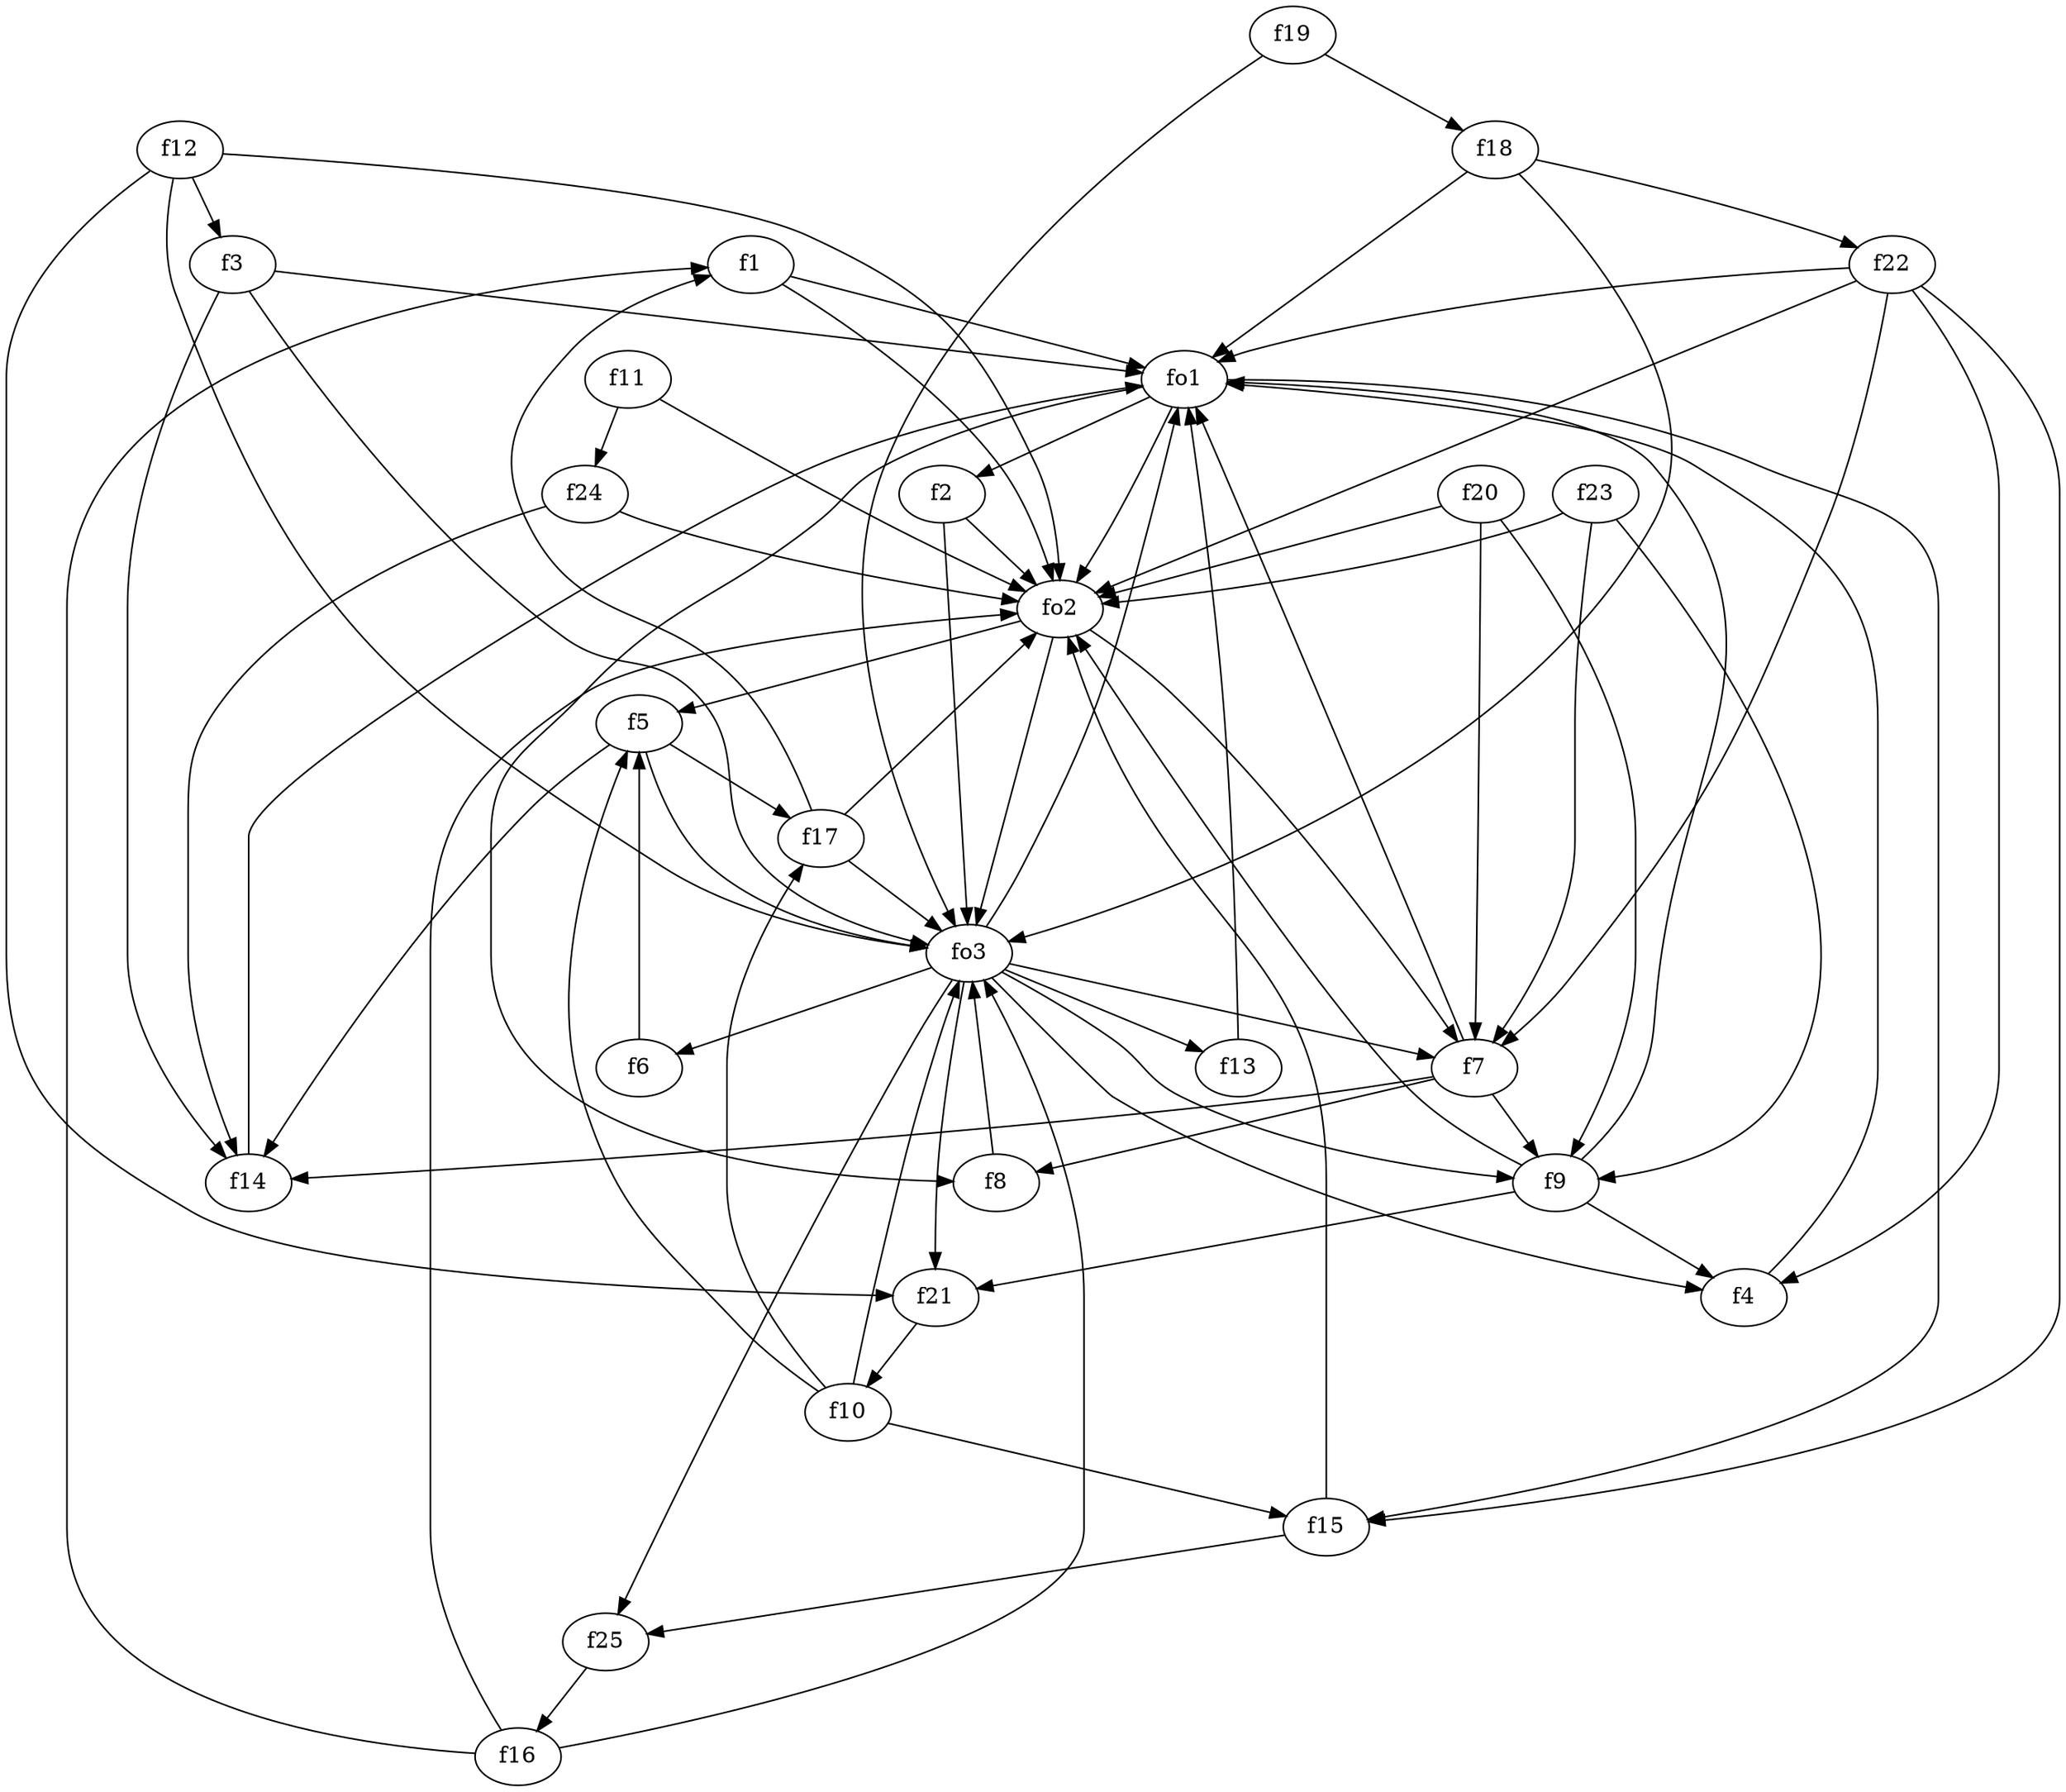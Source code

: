 strict digraph  {
f1;
f2;
f3;
f4;
f5;
f6;
f7;
f8;
f9;
f10;
f11;
f12;
f13;
f14;
f15;
f16;
f17;
f18;
f19;
f20;
f21;
f22;
f23;
f24;
f25;
fo1;
fo2;
fo3;
f1 -> fo1  [weight=2];
f1 -> fo2  [weight=2];
f2 -> fo2  [weight=2];
f2 -> fo3  [weight=2];
f3 -> f14  [weight=2];
f3 -> fo1  [weight=2];
f3 -> fo3  [weight=2];
f4 -> fo1  [weight=2];
f5 -> f17  [weight=2];
f5 -> f14  [weight=2];
f5 -> fo3  [weight=2];
f6 -> f5  [weight=2];
f7 -> fo1  [weight=2];
f7 -> f8  [weight=2];
f7 -> f14  [weight=2];
f7 -> f9  [weight=2];
f8 -> fo3  [weight=2];
f9 -> f21  [weight=2];
f9 -> f4  [weight=2];
f9 -> fo2  [weight=2];
f9 -> fo1  [weight=2];
f10 -> f17  [weight=2];
f10 -> f15  [weight=2];
f10 -> f5  [weight=2];
f10 -> fo3  [weight=2];
f11 -> fo2  [weight=2];
f11 -> f24  [weight=2];
f12 -> fo3  [weight=2];
f12 -> f3  [weight=2];
f12 -> fo2  [weight=2];
f12 -> f21  [weight=2];
f13 -> fo1  [weight=2];
f14 -> fo1  [weight=2];
f15 -> f25  [weight=2];
f15 -> fo2  [weight=2];
f16 -> fo3  [weight=2];
f16 -> f1  [weight=2];
f16 -> fo2  [weight=2];
f17 -> fo3  [weight=2];
f17 -> fo2  [weight=2];
f17 -> f1  [weight=2];
f18 -> f22  [weight=2];
f18 -> fo3  [weight=2];
f18 -> fo1  [weight=2];
f19 -> fo3  [weight=2];
f19 -> f18  [weight=2];
f20 -> f7  [weight=2];
f20 -> f9  [weight=2];
f20 -> fo2  [weight=2];
f21 -> f10  [weight=2];
f22 -> fo2  [weight=2];
f22 -> f4  [weight=2];
f22 -> fo1  [weight=2];
f22 -> f7  [weight=2];
f22 -> f15  [weight=2];
f23 -> f7  [weight=2];
f23 -> f9  [weight=2];
f23 -> fo2  [weight=2];
f24 -> fo2  [weight=2];
f24 -> f14  [weight=2];
f25 -> f16  [weight=2];
fo1 -> fo2  [weight=2];
fo1 -> f8  [weight=2];
fo1 -> f2  [weight=2];
fo1 -> f15  [weight=2];
fo2 -> fo3  [weight=2];
fo2 -> f7  [weight=2];
fo2 -> f5  [weight=2];
fo3 -> fo1  [weight=2];
fo3 -> f25  [weight=2];
fo3 -> f7  [weight=2];
fo3 -> f4  [weight=2];
fo3 -> f13  [weight=2];
fo3 -> f21  [weight=2];
fo3 -> f9  [weight=2];
fo3 -> f6  [weight=2];
}
